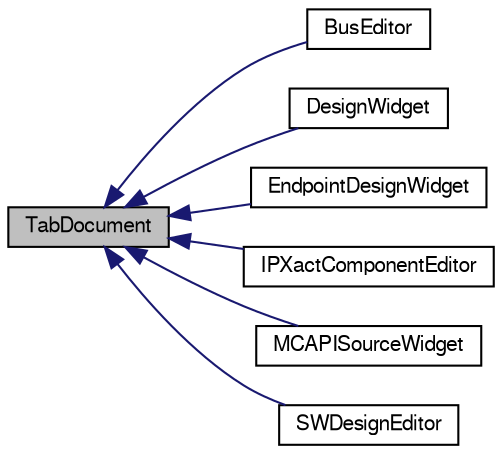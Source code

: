 digraph G
{
  bgcolor="transparent";
  edge [fontname="FreeSans",fontsize=10,labelfontname="FreeSans",labelfontsize=10];
  node [fontname="FreeSans",fontsize=10,shape=record];
  rankdir=LR;
  Node1 [label="TabDocument",height=0.2,width=0.4,color="black", fillcolor="grey75", style="filled" fontcolor="black"];
  Node1 -> Node2 [dir=back,color="midnightblue",fontsize=10,style="solid",fontname="FreeSans"];
  Node2 [label="BusEditor",height=0.2,width=0.4,color="black",URL="$class_bus_editor.html",tooltip="Bus Editor is editor for Bus- and Abstraction definition."];
  Node1 -> Node3 [dir=back,color="midnightblue",fontsize=10,style="solid",fontname="FreeSans"];
  Node3 [label="DesignWidget",height=0.2,width=0.4,color="black",URL="$class_design_widget.html",tooltip="DesignWidget is used to edit and view one design."];
  Node1 -> Node4 [dir=back,color="midnightblue",fontsize=10,style="solid",fontname="FreeSans"];
  Node4 [label="EndpointDesignWidget",height=0.2,width=0.4,color="black",URL="$class_endpoint_design_widget.html",tooltip="EndpointDesignWidget class."];
  Node1 -> Node5 [dir=back,color="midnightblue",fontsize=10,style="solid",fontname="FreeSans"];
  Node5 [label="IPXactComponentEditor",height=0.2,width=0.4,color="black",URL="$class_i_p_xact_component_editor.html",tooltip="IPXactComponentEditor is widget for editing IP-Xact component."];
  Node1 -> Node6 [dir=back,color="midnightblue",fontsize=10,style="solid",fontname="FreeSans"];
  Node6 [label="MCAPISourceWidget",height=0.2,width=0.4,color="black",URL="$class_m_c_a_p_i_source_widget.html",tooltip="MCAPISourceWidget class."];
  Node1 -> Node7 [dir=back,color="midnightblue",fontsize=10,style="solid",fontname="FreeSans"];
  Node7 [label="SWDesignEditor",height=0.2,width=0.4,color="black",URL="$class_s_w_design_editor.html",tooltip="Editor for editing SW mapping designs."];
}
